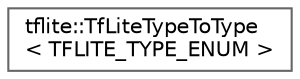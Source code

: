 digraph "Graphical Class Hierarchy"
{
 // LATEX_PDF_SIZE
  bgcolor="transparent";
  edge [fontname=Helvetica,fontsize=10,labelfontname=Helvetica,labelfontsize=10];
  node [fontname=Helvetica,fontsize=10,shape=box,height=0.2,width=0.4];
  rankdir="LR";
  Node0 [id="Node000000",label="tflite::TfLiteTypeToType\l\< TFLITE_TYPE_ENUM \>",height=0.2,width=0.4,color="grey40", fillcolor="white", style="filled",URL="$structtflite_1_1_tf_lite_type_to_type.html",tooltip=" "];
}
